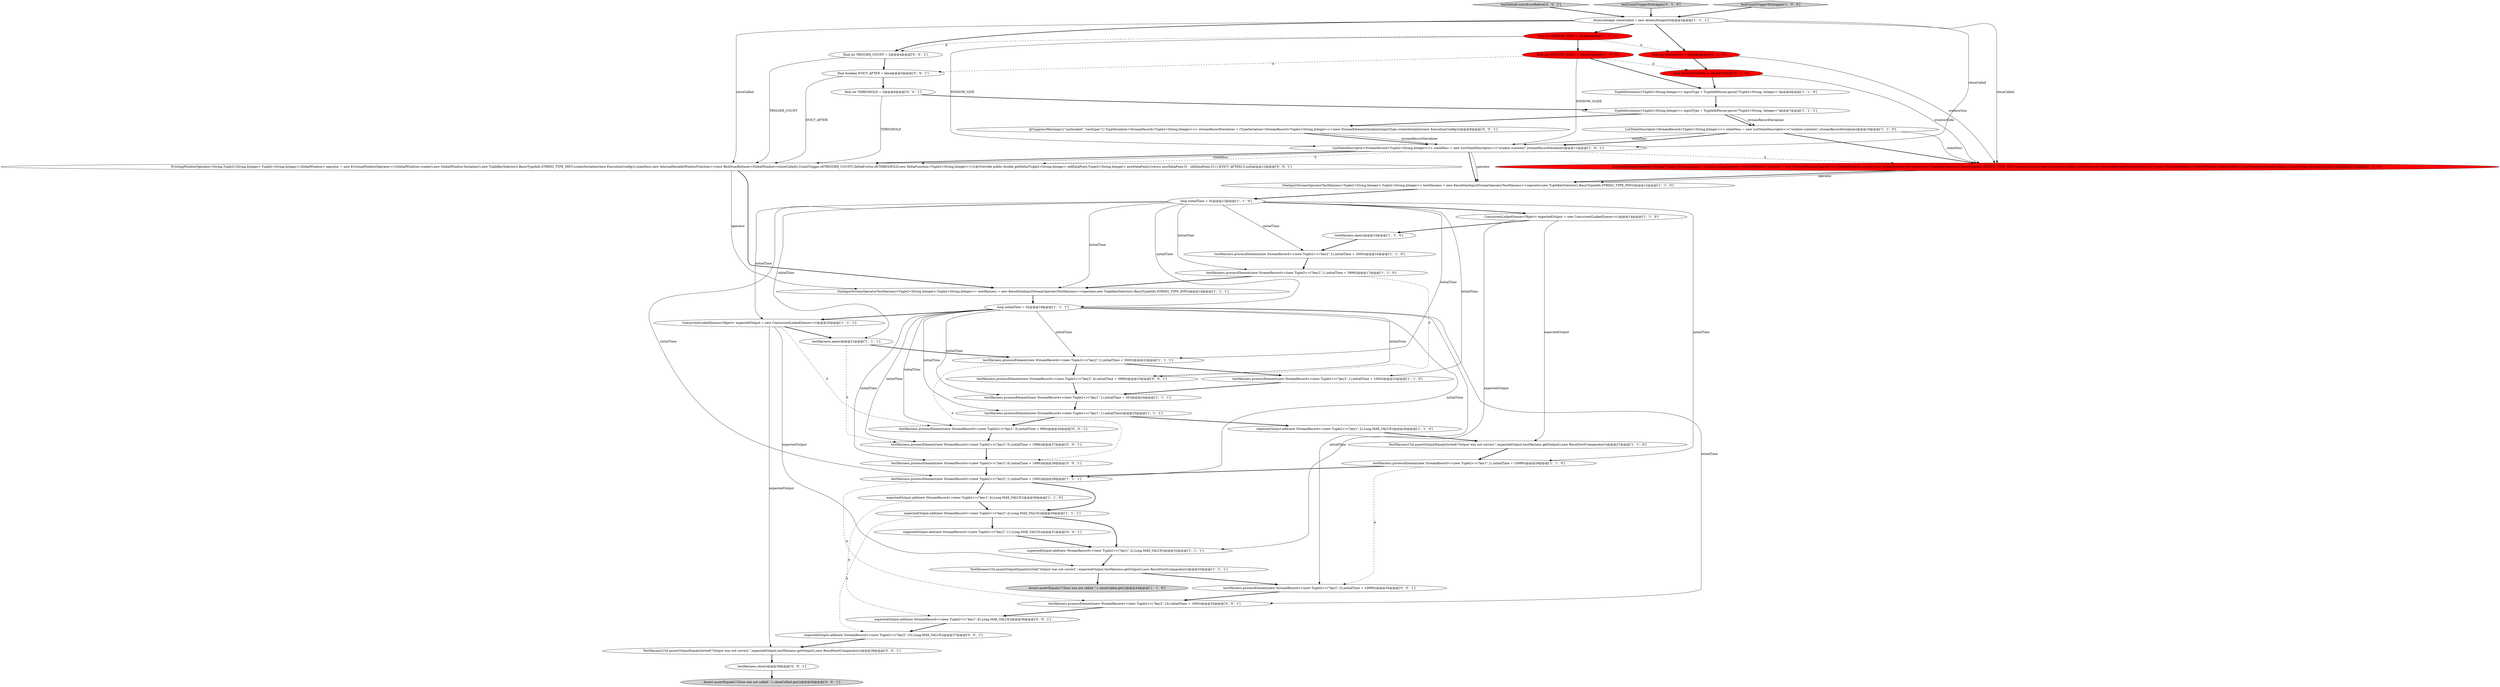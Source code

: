 digraph {
24 [style = filled, label = "TestHarnessUtil.assertOutputEqualsSorted(\"Output was not correct.\",expectedOutput,testHarness.getOutput(),new ResultSortComparator())@@@27@@@['1', '1', '0']", fillcolor = white, shape = ellipse image = "AAA0AAABBB1BBB"];
28 [style = filled, label = "testHarness.processElement(new StreamRecord<>(new Tuple2<>(\"key2\",1),initialTime + 3000))@@@22@@@['1', '1', '1']", fillcolor = white, shape = ellipse image = "AAA0AAABBB1BBB"];
22 [style = filled, label = "testHarness.processElement(new StreamRecord<>(new Tuple2<>(\"key1\",1),initialTime))@@@25@@@['1', '1', '1']", fillcolor = white, shape = ellipse image = "AAA0AAABBB1BBB"];
32 [style = filled, label = "EvictingWindowOperator<String,Tuple2<String,Integer>,Tuple2<String,Integer>,GlobalWindow> operator = new EvictingWindowOperator<>(GlobalWindows.create(),new GlobalWindow.Serializer(),new TupleKeySelector(),BasicTypeInfo.STRING_TYPE_INFO.createSerializer(new ExecutionConfig()),stateDesc,new InternalIterableWindowFunction<>(new RichSumReducer<GlobalWindow>(closeCalled)),CountTrigger.of(windowSlide),CountEvictor.of(windowSize),0,null)@@@11@@@['0', '1', '0']", fillcolor = red, shape = ellipse image = "AAA1AAABBB2BBB"];
2 [style = filled, label = "ListStateDescriptor<StreamRecord<Tuple2<String,Integer>>> stateDesc = new ListStateDescriptor<>(\"window-contents\",streamRecordSerializer)@@@11@@@['1', '0', '1']", fillcolor = white, shape = ellipse image = "AAA0AAABBB1BBB"];
34 [style = filled, label = "final int windowSize = 4@@@4@@@['0', '1', '0']", fillcolor = red, shape = ellipse image = "AAA1AAABBB2BBB"];
13 [style = filled, label = "expectedOutput.add(new StreamRecord<>(new Tuple2<>(\"key1\",4),Long.MAX_VALUE))@@@30@@@['1', '1', '0']", fillcolor = white, shape = ellipse image = "AAA0AAABBB1BBB"];
0 [style = filled, label = "testHarness.processElement(new StreamRecord<>(new Tuple2<>(\"key2\",1),initialTime + 3999))@@@17@@@['1', '1', '0']", fillcolor = white, shape = ellipse image = "AAA0AAABBB1BBB"];
31 [style = filled, label = "final int windowSlide = 2@@@5@@@['0', '1', '0']", fillcolor = red, shape = ellipse image = "AAA1AAABBB2BBB"];
20 [style = filled, label = "expectedOutput.add(new StreamRecord<>(new Tuple2<>(\"key1\",2),Long.MAX_VALUE))@@@26@@@['1', '1', '0']", fillcolor = white, shape = ellipse image = "AAA0AAABBB1BBB"];
23 [style = filled, label = "final int WINDOW_SLIDE = 2@@@5@@@['1', '0', '0']", fillcolor = red, shape = ellipse image = "AAA1AAABBB1BBB"];
39 [style = filled, label = "testHarness.processElement(new StreamRecord<>(new Tuple2<>(\"key2\",4),initialTime + 3999))@@@23@@@['0', '0', '1']", fillcolor = white, shape = ellipse image = "AAA0AAABBB3BBB"];
37 [style = filled, label = "testDeltaEvictorEvictBefore['0', '0', '1']", fillcolor = lightgray, shape = diamond image = "AAA0AAABBB3BBB"];
49 [style = filled, label = "testHarness.processElement(new StreamRecord<>(new Tuple2<>(\"key1\",5),initialTime + 999))@@@26@@@['0', '0', '1']", fillcolor = white, shape = ellipse image = "AAA0AAABBB3BBB"];
8 [style = filled, label = "TypeInformation<Tuple2<String,Integer>> inputType = TypeInfoParser.parse(\"Tuple2<String, Integer>\")@@@7@@@['1', '1', '1']", fillcolor = white, shape = ellipse image = "AAA0AAABBB1BBB"];
12 [style = filled, label = "TestHarnessUtil.assertOutputEqualsSorted(\"Output was not correct.\",expectedOutput,testHarness.getOutput(),new ResultSortComparator())@@@33@@@['1', '1', '1']", fillcolor = white, shape = ellipse image = "AAA0AAABBB1BBB"];
26 [style = filled, label = "ConcurrentLinkedQueue<Object> expectedOutput = new ConcurrentLinkedQueue<>()@@@14@@@['1', '1', '0']", fillcolor = white, shape = ellipse image = "AAA0AAABBB1BBB"];
41 [style = filled, label = "TestHarnessUtil.assertOutputEqualsSorted(\"Output was not correct.\",expectedOutput,testHarness.getOutput(),new ResultSortComparator())@@@38@@@['0', '0', '1']", fillcolor = white, shape = ellipse image = "AAA0AAABBB3BBB"];
4 [style = filled, label = "OneInputStreamOperatorTestHarness<Tuple2<String,Integer>,Tuple2<String,Integer>> testHarness = new KeyedOneInputStreamOperatorTestHarness<>(operator,new TupleKeySelector(),BasicTypeInfo.STRING_TYPE_INFO)@@@12@@@['1', '1', '0']", fillcolor = white, shape = ellipse image = "AAA0AAABBB1BBB"];
3 [style = filled, label = "testHarness.processElement(new StreamRecord<>(new Tuple2<>(\"key1\",1),initialTime + 20))@@@24@@@['1', '1', '1']", fillcolor = white, shape = ellipse image = "AAA0AAABBB1BBB"];
18 [style = filled, label = "testHarness.open()@@@21@@@['1', '1', '1']", fillcolor = white, shape = ellipse image = "AAA0AAABBB1BBB"];
30 [style = filled, label = "ListStateDescriptor<StreamRecord<Tuple2<String,Integer>>> stateDesc = new ListStateDescriptor<>(\"window-contents\",streamRecordSerializer)@@@10@@@['1', '1', '0']", fillcolor = white, shape = ellipse image = "AAA0AAABBB1BBB"];
25 [style = filled, label = "long initialTime = 0L@@@13@@@['1', '1', '0']", fillcolor = white, shape = ellipse image = "AAA0AAABBB1BBB"];
44 [style = filled, label = "final int TRIGGER_COUNT = 2@@@4@@@['0', '0', '1']", fillcolor = white, shape = ellipse image = "AAA0AAABBB3BBB"];
43 [style = filled, label = "testHarness.processElement(new StreamRecord<>(new Tuple2<>(\"key2\",6),initialTime + 1999))@@@28@@@['0', '0', '1']", fillcolor = white, shape = ellipse image = "AAA0AAABBB3BBB"];
14 [style = filled, label = "expectedOutput.add(new StreamRecord<>(new Tuple2<>(\"key2\",4),Long.MAX_VALUE))@@@30@@@['1', '1', '1']", fillcolor = white, shape = ellipse image = "AAA0AAABBB1BBB"];
17 [style = filled, label = "long initialTime = 0L@@@19@@@['1', '1', '1']", fillcolor = white, shape = ellipse image = "AAA0AAABBB1BBB"];
48 [style = filled, label = "expectedOutput.add(new StreamRecord<>(new Tuple2<>(\"key1\",8),Long.MAX_VALUE))@@@36@@@['0', '0', '1']", fillcolor = white, shape = ellipse image = "AAA0AAABBB3BBB"];
36 [style = filled, label = "@SuppressWarnings({\"unchecked\",\"rawtypes\"}) TypeSerializer<StreamRecord<Tuple2<String,Integer>>> streamRecordSerializer = (TypeSerializer<StreamRecord<Tuple2<String,Integer>>>)new StreamElementSerializer(inputType.createSerializer(new ExecutionConfig()))@@@8@@@['0', '0', '1']", fillcolor = white, shape = ellipse image = "AAA0AAABBB3BBB"];
19 [style = filled, label = "ConcurrentLinkedQueue<Object> expectedOutput = new ConcurrentLinkedQueue<>()@@@20@@@['1', '1', '1']", fillcolor = white, shape = ellipse image = "AAA0AAABBB1BBB"];
1 [style = filled, label = "testHarness.processElement(new StreamRecord<>(new Tuple2<>(\"key1\",1),initialTime + 10999))@@@28@@@['1', '1', '0']", fillcolor = white, shape = ellipse image = "AAA0AAABBB1BBB"];
35 [style = filled, label = "Assert.assertEquals(\"Close was not called.\",1,closeCalled.get())@@@40@@@['0', '0', '1']", fillcolor = lightgray, shape = ellipse image = "AAA0AAABBB3BBB"];
27 [style = filled, label = "expectedOutput.add(new StreamRecord<>(new Tuple2<>(\"key1\",2),Long.MAX_VALUE))@@@32@@@['1', '1', '1']", fillcolor = white, shape = ellipse image = "AAA0AAABBB1BBB"];
42 [style = filled, label = "testHarness.processElement(new StreamRecord<>(new Tuple2<>(\"key1\",3),initialTime + 10999))@@@34@@@['0', '0', '1']", fillcolor = white, shape = ellipse image = "AAA0AAABBB3BBB"];
51 [style = filled, label = "final boolean EVICT_AFTER = false@@@5@@@['0', '0', '1']", fillcolor = white, shape = ellipse image = "AAA0AAABBB3BBB"];
7 [style = filled, label = "Assert.assertEquals(\"Close was not called.\",1,closeCalled.get())@@@34@@@['1', '1', '0']", fillcolor = lightgray, shape = ellipse image = "AAA0AAABBB1BBB"];
52 [style = filled, label = "final int THRESHOLD = 2@@@6@@@['0', '0', '1']", fillcolor = white, shape = ellipse image = "AAA0AAABBB3BBB"];
11 [style = filled, label = "testHarness.processElement(new StreamRecord<>(new Tuple2<>(\"key2\",1),initialTime + 3000))@@@16@@@['1', '1', '0']", fillcolor = white, shape = ellipse image = "AAA0AAABBB1BBB"];
50 [style = filled, label = "testHarness.processElement(new StreamRecord<>(new Tuple2<>(\"key2\",10),initialTime + 1000))@@@35@@@['0', '0', '1']", fillcolor = white, shape = ellipse image = "AAA0AAABBB3BBB"];
38 [style = filled, label = "testHarness.processElement(new StreamRecord<>(new Tuple2<>(\"key2\",5),initialTime + 1998))@@@27@@@['0', '0', '1']", fillcolor = white, shape = ellipse image = "AAA0AAABBB3BBB"];
40 [style = filled, label = "EvictingWindowOperator<String,Tuple2<String,Integer>,Tuple2<String,Integer>,GlobalWindow> operator = new EvictingWindowOperator<>(GlobalWindows.create(),new GlobalWindow.Serializer(),new TupleKeySelector(),BasicTypeInfo.STRING_TYPE_INFO.createSerializer(new ExecutionConfig()),stateDesc,new InternalIterableWindowFunction<>(new RichSumReducer<GlobalWindow>(closeCalled)),CountTrigger.of(TRIGGER_COUNT),DeltaEvictor.of(THRESHOLD,new DeltaFunction<Tuple2<String,Integer>>(){@Override public double getDelta(Tuple2<String,Integer> oldDataPoint,Tuple2<String,Integer> newDataPoint){return newDataPoint.f1 - oldDataPoint.f1}},EVICT_AFTER),0,null)@@@12@@@['0', '0', '1']", fillcolor = white, shape = ellipse image = "AAA0AAABBB3BBB"];
9 [style = filled, label = "AtomicInteger closeCalled = new AtomicInteger(0)@@@3@@@['1', '1', '1']", fillcolor = white, shape = ellipse image = "AAA0AAABBB1BBB"];
47 [style = filled, label = "testHarness.close()@@@39@@@['0', '0', '1']", fillcolor = white, shape = ellipse image = "AAA0AAABBB3BBB"];
5 [style = filled, label = "testHarness.processElement(new StreamRecord<>(new Tuple2<>(\"key2\",1),initialTime + 1000))@@@29@@@['1', '1', '1']", fillcolor = white, shape = ellipse image = "AAA0AAABBB1BBB"];
10 [style = filled, label = "OneInputStreamOperatorTestHarness<Tuple2<String,Integer>,Tuple2<String,Integer>> testHarness = new KeyedOneInputStreamOperatorTestHarness<>(operator,new TupleKeySelector(),BasicTypeInfo.STRING_TYPE_INFO)@@@18@@@['1', '1', '1']", fillcolor = white, shape = ellipse image = "AAA0AAABBB1BBB"];
21 [style = filled, label = "testHarness.open()@@@15@@@['1', '1', '0']", fillcolor = white, shape = ellipse image = "AAA0AAABBB1BBB"];
33 [style = filled, label = "testCountTriggerWithApply['0', '1', '0']", fillcolor = lightgray, shape = diamond image = "AAA0AAABBB2BBB"];
46 [style = filled, label = "expectedOutput.add(new StreamRecord<>(new Tuple2<>(\"key2\",10),Long.MAX_VALUE))@@@37@@@['0', '0', '1']", fillcolor = white, shape = ellipse image = "AAA0AAABBB3BBB"];
16 [style = filled, label = "TypeInformation<Tuple2<String,Integer>> inputType = TypeInfoParser.parse(\"Tuple2<String, Integer>\")@@@6@@@['1', '1', '0']", fillcolor = white, shape = ellipse image = "AAA0AAABBB1BBB"];
6 [style = filled, label = "final int WINDOW_SIZE = 4@@@4@@@['1', '0', '0']", fillcolor = red, shape = ellipse image = "AAA1AAABBB1BBB"];
45 [style = filled, label = "expectedOutput.add(new StreamRecord<>(new Tuple2<>(\"key2\",11),Long.MAX_VALUE))@@@31@@@['0', '0', '1']", fillcolor = white, shape = ellipse image = "AAA0AAABBB3BBB"];
15 [style = filled, label = "testCountTriggerWithApply['1', '0', '0']", fillcolor = lightgray, shape = diamond image = "AAA0AAABBB1BBB"];
29 [style = filled, label = "testHarness.processElement(new StreamRecord<>(new Tuple2<>(\"key2\",1),initialTime + 1000))@@@23@@@['1', '1', '0']", fillcolor = white, shape = ellipse image = "AAA0AAABBB1BBB"];
1->5 [style = bold, label=""];
1->42 [style = dashed, label="0"];
8->30 [style = bold, label=""];
34->32 [style = solid, label="windowSize"];
52->8 [style = bold, label=""];
4->25 [style = bold, label=""];
31->32 [style = solid, label="windowSlide"];
25->0 [style = solid, label="initialTime"];
23->51 [style = dashed, label="0"];
2->32 [style = dashed, label="0"];
45->27 [style = bold, label=""];
30->2 [style = solid, label="stateDesc"];
10->17 [style = bold, label=""];
9->40 [style = solid, label="closeCalled"];
12->42 [style = bold, label=""];
6->34 [style = dashed, label="0"];
12->7 [style = bold, label=""];
6->2 [style = solid, label="WINDOW_SIZE"];
9->6 [style = bold, label=""];
37->9 [style = bold, label=""];
17->43 [style = solid, label="initialTime"];
44->51 [style = bold, label=""];
8->36 [style = bold, label=""];
36->2 [style = bold, label=""];
51->40 [style = solid, label="EVICT_AFTER"];
32->4 [style = bold, label=""];
32->4 [style = solid, label="operator"];
9->2 [style = solid, label="closeCalled"];
13->14 [style = bold, label=""];
19->18 [style = bold, label=""];
27->12 [style = bold, label=""];
23->31 [style = dashed, label="0"];
17->5 [style = solid, label="initialTime"];
17->38 [style = solid, label="initialTime"];
25->17 [style = solid, label="initialTime"];
34->31 [style = bold, label=""];
49->38 [style = bold, label=""];
44->40 [style = solid, label="TRIGGER_COUNT"];
30->32 [style = solid, label="stateDesc"];
2->4 [style = bold, label=""];
25->29 [style = solid, label="initialTime"];
18->28 [style = bold, label=""];
17->50 [style = solid, label="initialTime"];
46->41 [style = bold, label=""];
22->49 [style = bold, label=""];
22->20 [style = bold, label=""];
21->11 [style = bold, label=""];
25->11 [style = solid, label="initialTime"];
28->43 [style = dashed, label="0"];
15->9 [style = bold, label=""];
9->44 [style = bold, label=""];
25->26 [style = bold, label=""];
17->28 [style = solid, label="initialTime"];
40->10 [style = solid, label="operator"];
23->2 [style = solid, label="WINDOW_SLIDE"];
25->28 [style = solid, label="initialTime"];
8->30 [style = solid, label="streamRecordSerializer"];
6->44 [style = dashed, label="0"];
28->29 [style = bold, label=""];
52->40 [style = solid, label="THRESHOLD"];
16->8 [style = bold, label=""];
6->23 [style = bold, label=""];
28->39 [style = bold, label=""];
25->10 [style = solid, label="initialTime"];
30->32 [style = bold, label=""];
25->19 [style = solid, label="initialTime"];
17->3 [style = solid, label="initialTime"];
51->52 [style = bold, label=""];
50->48 [style = bold, label=""];
25->1 [style = solid, label="initialTime"];
13->48 [style = dashed, label="0"];
14->46 [style = dashed, label="0"];
26->21 [style = bold, label=""];
48->46 [style = bold, label=""];
36->2 [style = solid, label="streamRecordSerializer"];
26->27 [style = solid, label="expectedOutput"];
43->5 [style = bold, label=""];
9->32 [style = solid, label="closeCalled"];
5->13 [style = bold, label=""];
17->49 [style = solid, label="initialTime"];
14->27 [style = bold, label=""];
41->47 [style = bold, label=""];
24->1 [style = bold, label=""];
38->43 [style = bold, label=""];
40->10 [style = bold, label=""];
5->50 [style = dashed, label="0"];
23->16 [style = bold, label=""];
42->50 [style = bold, label=""];
31->16 [style = bold, label=""];
29->3 [style = bold, label=""];
39->3 [style = bold, label=""];
2->40 [style = bold, label=""];
5->14 [style = bold, label=""];
0->39 [style = dashed, label="0"];
14->45 [style = bold, label=""];
25->18 [style = solid, label="initialTime"];
33->9 [style = bold, label=""];
3->22 [style = bold, label=""];
47->35 [style = bold, label=""];
17->39 [style = solid, label="initialTime"];
18->38 [style = dashed, label="0"];
17->19 [style = bold, label=""];
19->49 [style = dashed, label="0"];
0->10 [style = bold, label=""];
11->0 [style = bold, label=""];
2->40 [style = solid, label="stateDesc"];
19->41 [style = solid, label="expectedOutput"];
17->42 [style = solid, label="initialTime"];
2->40 [style = dashed, label="0"];
30->2 [style = bold, label=""];
20->24 [style = bold, label=""];
2->4 [style = solid, label="operator"];
17->22 [style = solid, label="initialTime"];
26->24 [style = solid, label="expectedOutput"];
25->5 [style = solid, label="initialTime"];
19->12 [style = solid, label="expectedOutput"];
9->34 [style = bold, label=""];
}

